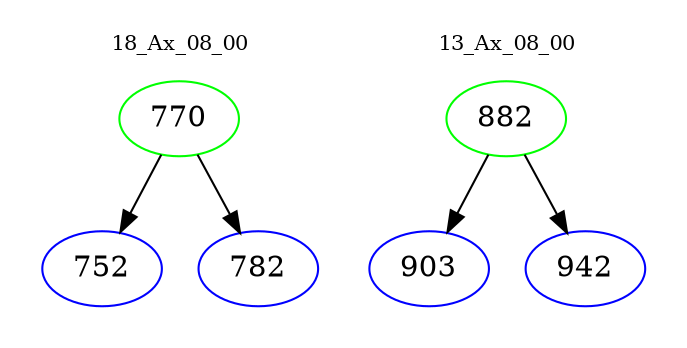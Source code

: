 digraph{
subgraph cluster_0 {
color = white
label = "18_Ax_08_00";
fontsize=10;
T0_770 [label="770", color="green"]
T0_770 -> T0_752 [color="black"]
T0_752 [label="752", color="blue"]
T0_770 -> T0_782 [color="black"]
T0_782 [label="782", color="blue"]
}
subgraph cluster_1 {
color = white
label = "13_Ax_08_00";
fontsize=10;
T1_882 [label="882", color="green"]
T1_882 -> T1_903 [color="black"]
T1_903 [label="903", color="blue"]
T1_882 -> T1_942 [color="black"]
T1_942 [label="942", color="blue"]
}
}
